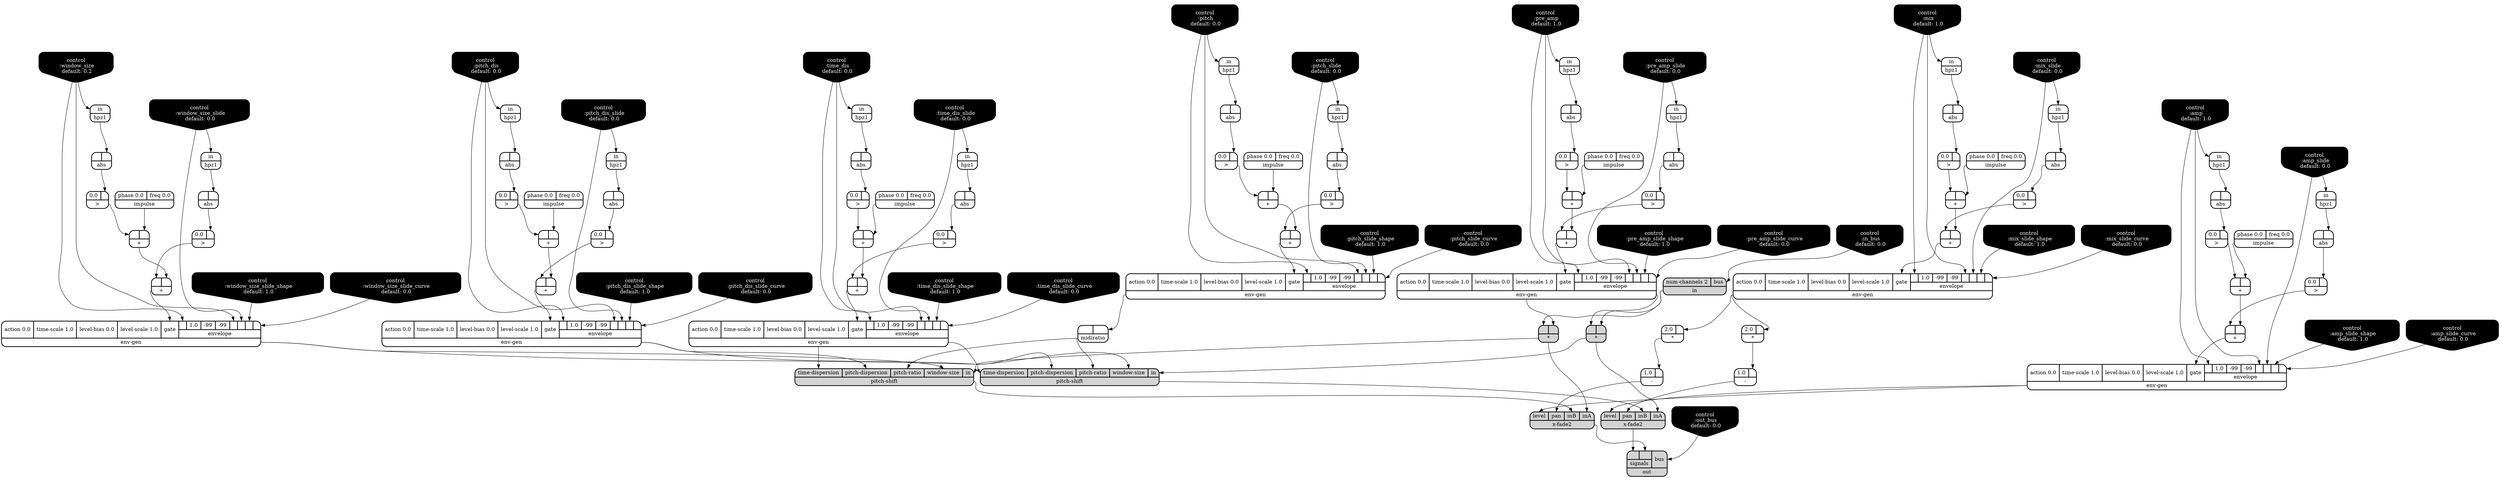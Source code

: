 digraph synthdef {
41 [label = "{{ <b> |<a> } |<__UG_NAME__>* }" style="filled, bold, rounded"  shape=record rankdir=LR];
94 [label = "{{ <b> 2.0|<a> } |<__UG_NAME__>* }" style="bold, rounded" shape=record rankdir=LR];
107 [label = "{{ <b> |<a> } |<__UG_NAME__>* }" style="filled, bold, rounded"  shape=record rankdir=LR];
109 [label = "{{ <b> 2.0|<a> } |<__UG_NAME__>* }" style="bold, rounded" shape=record rankdir=LR];
34 [label = "{{ <b> |<a> } |<__UG_NAME__>+ }" style="bold, rounded" shape=record rankdir=LR];
38 [label = "{{ <b> |<a> } |<__UG_NAME__>+ }" style="bold, rounded" shape=record rankdir=LR];
46 [label = "{{ <b> |<a> } |<__UG_NAME__>+ }" style="bold, rounded" shape=record rankdir=LR];
50 [label = "{{ <b> |<a> } |<__UG_NAME__>+ }" style="bold, rounded" shape=record rankdir=LR];
56 [label = "{{ <b> |<a> } |<__UG_NAME__>+ }" style="bold, rounded" shape=record rankdir=LR];
60 [label = "{{ <b> |<a> } |<__UG_NAME__>+ }" style="bold, rounded" shape=record rankdir=LR];
67 [label = "{{ <b> |<a> } |<__UG_NAME__>+ }" style="bold, rounded" shape=record rankdir=LR];
71 [label = "{{ <b> |<a> } |<__UG_NAME__>+ }" style="bold, rounded" shape=record rankdir=LR];
77 [label = "{{ <b> |<a> } |<__UG_NAME__>+ }" style="bold, rounded" shape=record rankdir=LR];
81 [label = "{{ <b> |<a> } |<__UG_NAME__>+ }" style="bold, rounded" shape=record rankdir=LR];
88 [label = "{{ <b> |<a> } |<__UG_NAME__>+ }" style="bold, rounded" shape=record rankdir=LR];
92 [label = "{{ <b> |<a> } |<__UG_NAME__>+ }" style="bold, rounded" shape=record rankdir=LR];
100 [label = "{{ <b> |<a> } |<__UG_NAME__>+ }" style="bold, rounded" shape=record rankdir=LR];
104 [label = "{{ <b> |<a> } |<__UG_NAME__>+ }" style="bold, rounded" shape=record rankdir=LR];
95 [label = "{{ <b> 1.0|<a> } |<__UG_NAME__>- }" style="bold, rounded" shape=record rankdir=LR];
110 [label = "{{ <b> 1.0|<a> } |<__UG_NAME__>- }" style="bold, rounded" shape=record rankdir=LR];
33 [label = "{{ <b> 0.0|<a> } |<__UG_NAME__>\> }" style="bold, rounded" shape=record rankdir=LR];
37 [label = "{{ <b> 0.0|<a> } |<__UG_NAME__>\> }" style="bold, rounded" shape=record rankdir=LR];
45 [label = "{{ <b> 0.0|<a> } |<__UG_NAME__>\> }" style="bold, rounded" shape=record rankdir=LR];
49 [label = "{{ <b> 0.0|<a> } |<__UG_NAME__>\> }" style="bold, rounded" shape=record rankdir=LR];
55 [label = "{{ <b> 0.0|<a> } |<__UG_NAME__>\> }" style="bold, rounded" shape=record rankdir=LR];
59 [label = "{{ <b> 0.0|<a> } |<__UG_NAME__>\> }" style="bold, rounded" shape=record rankdir=LR];
66 [label = "{{ <b> 0.0|<a> } |<__UG_NAME__>\> }" style="bold, rounded" shape=record rankdir=LR];
70 [label = "{{ <b> 0.0|<a> } |<__UG_NAME__>\> }" style="bold, rounded" shape=record rankdir=LR];
76 [label = "{{ <b> 0.0|<a> } |<__UG_NAME__>\> }" style="bold, rounded" shape=record rankdir=LR];
80 [label = "{{ <b> 0.0|<a> } |<__UG_NAME__>\> }" style="bold, rounded" shape=record rankdir=LR];
87 [label = "{{ <b> 0.0|<a> } |<__UG_NAME__>\> }" style="bold, rounded" shape=record rankdir=LR];
91 [label = "{{ <b> 0.0|<a> } |<__UG_NAME__>\> }" style="bold, rounded" shape=record rankdir=LR];
99 [label = "{{ <b> 0.0|<a> } |<__UG_NAME__>\> }" style="bold, rounded" shape=record rankdir=LR];
103 [label = "{{ <b> 0.0|<a> } |<__UG_NAME__>\> }" style="bold, rounded" shape=record rankdir=LR];
32 [label = "{{ <b> |<a> } |<__UG_NAME__>abs }" style="bold, rounded" shape=record rankdir=LR];
36 [label = "{{ <b> |<a> } |<__UG_NAME__>abs }" style="bold, rounded" shape=record rankdir=LR];
44 [label = "{{ <b> |<a> } |<__UG_NAME__>abs }" style="bold, rounded" shape=record rankdir=LR];
48 [label = "{{ <b> |<a> } |<__UG_NAME__>abs }" style="bold, rounded" shape=record rankdir=LR];
54 [label = "{{ <b> |<a> } |<__UG_NAME__>abs }" style="bold, rounded" shape=record rankdir=LR];
58 [label = "{{ <b> |<a> } |<__UG_NAME__>abs }" style="bold, rounded" shape=record rankdir=LR];
65 [label = "{{ <b> |<a> } |<__UG_NAME__>abs }" style="bold, rounded" shape=record rankdir=LR];
69 [label = "{{ <b> |<a> } |<__UG_NAME__>abs }" style="bold, rounded" shape=record rankdir=LR];
75 [label = "{{ <b> |<a> } |<__UG_NAME__>abs }" style="bold, rounded" shape=record rankdir=LR];
79 [label = "{{ <b> |<a> } |<__UG_NAME__>abs }" style="bold, rounded" shape=record rankdir=LR];
86 [label = "{{ <b> |<a> } |<__UG_NAME__>abs }" style="bold, rounded" shape=record rankdir=LR];
90 [label = "{{ <b> |<a> } |<__UG_NAME__>abs }" style="bold, rounded" shape=record rankdir=LR];
98 [label = "{{ <b> |<a> } |<__UG_NAME__>abs }" style="bold, rounded" shape=record rankdir=LR];
102 [label = "{{ <b> |<a> } |<__UG_NAME__>abs }" style="bold, rounded" shape=record rankdir=LR];
0 [label = "control
 :amp
 default: 1.0" shape=invhouse style="rounded, filled, bold" fillcolor=black fontcolor=white ]; 
1 [label = "control
 :amp_slide
 default: 0.0" shape=invhouse style="rounded, filled, bold" fillcolor=black fontcolor=white ]; 
2 [label = "control
 :amp_slide_shape
 default: 1.0" shape=invhouse style="rounded, filled, bold" fillcolor=black fontcolor=white ]; 
3 [label = "control
 :amp_slide_curve
 default: 0.0" shape=invhouse style="rounded, filled, bold" fillcolor=black fontcolor=white ]; 
4 [label = "control
 :mix
 default: 1.0" shape=invhouse style="rounded, filled, bold" fillcolor=black fontcolor=white ]; 
5 [label = "control
 :mix_slide
 default: 0.0" shape=invhouse style="rounded, filled, bold" fillcolor=black fontcolor=white ]; 
6 [label = "control
 :mix_slide_shape
 default: 1.0" shape=invhouse style="rounded, filled, bold" fillcolor=black fontcolor=white ]; 
7 [label = "control
 :mix_slide_curve
 default: 0.0" shape=invhouse style="rounded, filled, bold" fillcolor=black fontcolor=white ]; 
8 [label = "control
 :pre_amp
 default: 1.0" shape=invhouse style="rounded, filled, bold" fillcolor=black fontcolor=white ]; 
9 [label = "control
 :pre_amp_slide
 default: 0.0" shape=invhouse style="rounded, filled, bold" fillcolor=black fontcolor=white ]; 
10 [label = "control
 :pre_amp_slide_shape
 default: 1.0" shape=invhouse style="rounded, filled, bold" fillcolor=black fontcolor=white ]; 
11 [label = "control
 :pre_amp_slide_curve
 default: 0.0" shape=invhouse style="rounded, filled, bold" fillcolor=black fontcolor=white ]; 
12 [label = "control
 :pitch
 default: 0.0" shape=invhouse style="rounded, filled, bold" fillcolor=black fontcolor=white ]; 
13 [label = "control
 :pitch_slide
 default: 0.0" shape=invhouse style="rounded, filled, bold" fillcolor=black fontcolor=white ]; 
14 [label = "control
 :pitch_slide_shape
 default: 1.0" shape=invhouse style="rounded, filled, bold" fillcolor=black fontcolor=white ]; 
15 [label = "control
 :pitch_slide_curve
 default: 0.0" shape=invhouse style="rounded, filled, bold" fillcolor=black fontcolor=white ]; 
16 [label = "control
 :window_size
 default: 0.2" shape=invhouse style="rounded, filled, bold" fillcolor=black fontcolor=white ]; 
17 [label = "control
 :window_size_slide
 default: 0.0" shape=invhouse style="rounded, filled, bold" fillcolor=black fontcolor=white ]; 
18 [label = "control
 :window_size_slide_shape
 default: 1.0" shape=invhouse style="rounded, filled, bold" fillcolor=black fontcolor=white ]; 
19 [label = "control
 :window_size_slide_curve
 default: 0.0" shape=invhouse style="rounded, filled, bold" fillcolor=black fontcolor=white ]; 
20 [label = "control
 :pitch_dis
 default: 0.0" shape=invhouse style="rounded, filled, bold" fillcolor=black fontcolor=white ]; 
21 [label = "control
 :pitch_dis_slide
 default: 0.0" shape=invhouse style="rounded, filled, bold" fillcolor=black fontcolor=white ]; 
22 [label = "control
 :pitch_dis_slide_shape
 default: 1.0" shape=invhouse style="rounded, filled, bold" fillcolor=black fontcolor=white ]; 
23 [label = "control
 :pitch_dis_slide_curve
 default: 0.0" shape=invhouse style="rounded, filled, bold" fillcolor=black fontcolor=white ]; 
24 [label = "control
 :time_dis
 default: 0.0" shape=invhouse style="rounded, filled, bold" fillcolor=black fontcolor=white ]; 
25 [label = "control
 :time_dis_slide
 default: 0.0" shape=invhouse style="rounded, filled, bold" fillcolor=black fontcolor=white ]; 
26 [label = "control
 :time_dis_slide_shape
 default: 1.0" shape=invhouse style="rounded, filled, bold" fillcolor=black fontcolor=white ]; 
27 [label = "control
 :time_dis_slide_curve
 default: 0.0" shape=invhouse style="rounded, filled, bold" fillcolor=black fontcolor=white ]; 
28 [label = "control
 :in_bus
 default: 0.0" shape=invhouse style="rounded, filled, bold" fillcolor=black fontcolor=white ]; 
29 [label = "control
 :out_bus
 default: 0.0" shape=invhouse style="rounded, filled, bold" fillcolor=black fontcolor=white ]; 
39 [label = "{{ <action> action 0.0|<time____scale> time-scale 1.0|<level____bias> level-bias 0.0|<level____scale> level-scale 1.0|<gate> gate|{{<envelope___control___0>|1.0|-99|-99|<envelope___control___4>|<envelope___control___5>|<envelope___control___6>|<envelope___control___7>}|envelope}} |<__UG_NAME__>env-gen }" style="bold, rounded" shape=record rankdir=LR];
51 [label = "{{ <action> action 0.0|<time____scale> time-scale 1.0|<level____bias> level-bias 0.0|<level____scale> level-scale 1.0|<gate> gate|{{<envelope___control___0>|1.0|-99|-99|<envelope___control___4>|<envelope___control___5>|<envelope___control___6>|<envelope___control___7>}|envelope}} |<__UG_NAME__>env-gen }" style="bold, rounded" shape=record rankdir=LR];
61 [label = "{{ <action> action 0.0|<time____scale> time-scale 1.0|<level____bias> level-bias 0.0|<level____scale> level-scale 1.0|<gate> gate|{{<envelope___control___0>|1.0|-99|-99|<envelope___control___4>|<envelope___control___5>|<envelope___control___6>|<envelope___control___7>}|envelope}} |<__UG_NAME__>env-gen }" style="bold, rounded" shape=record rankdir=LR];
72 [label = "{{ <action> action 0.0|<time____scale> time-scale 1.0|<level____bias> level-bias 0.0|<level____scale> level-scale 1.0|<gate> gate|{{<envelope___control___0>|1.0|-99|-99|<envelope___control___4>|<envelope___control___5>|<envelope___control___6>|<envelope___control___7>}|envelope}} |<__UG_NAME__>env-gen }" style="bold, rounded" shape=record rankdir=LR];
82 [label = "{{ <action> action 0.0|<time____scale> time-scale 1.0|<level____bias> level-bias 0.0|<level____scale> level-scale 1.0|<gate> gate|{{<envelope___control___0>|1.0|-99|-99|<envelope___control___4>|<envelope___control___5>|<envelope___control___6>|<envelope___control___7>}|envelope}} |<__UG_NAME__>env-gen }" style="bold, rounded" shape=record rankdir=LR];
93 [label = "{{ <action> action 0.0|<time____scale> time-scale 1.0|<level____bias> level-bias 0.0|<level____scale> level-scale 1.0|<gate> gate|{{<envelope___control___0>|1.0|-99|-99|<envelope___control___4>|<envelope___control___5>|<envelope___control___6>|<envelope___control___7>}|envelope}} |<__UG_NAME__>env-gen }" style="bold, rounded" shape=record rankdir=LR];
105 [label = "{{ <action> action 0.0|<time____scale> time-scale 1.0|<level____bias> level-bias 0.0|<level____scale> level-scale 1.0|<gate> gate|{{<envelope___control___0>|1.0|-99|-99|<envelope___control___4>|<envelope___control___5>|<envelope___control___6>|<envelope___control___7>}|envelope}} |<__UG_NAME__>env-gen }" style="bold, rounded" shape=record rankdir=LR];
31 [label = "{{ <in> in} |<__UG_NAME__>hpz1 }" style="bold, rounded" shape=record rankdir=LR];
35 [label = "{{ <in> in} |<__UG_NAME__>hpz1 }" style="bold, rounded" shape=record rankdir=LR];
43 [label = "{{ <in> in} |<__UG_NAME__>hpz1 }" style="bold, rounded" shape=record rankdir=LR];
47 [label = "{{ <in> in} |<__UG_NAME__>hpz1 }" style="bold, rounded" shape=record rankdir=LR];
53 [label = "{{ <in> in} |<__UG_NAME__>hpz1 }" style="bold, rounded" shape=record rankdir=LR];
57 [label = "{{ <in> in} |<__UG_NAME__>hpz1 }" style="bold, rounded" shape=record rankdir=LR];
64 [label = "{{ <in> in} |<__UG_NAME__>hpz1 }" style="bold, rounded" shape=record rankdir=LR];
68 [label = "{{ <in> in} |<__UG_NAME__>hpz1 }" style="bold, rounded" shape=record rankdir=LR];
74 [label = "{{ <in> in} |<__UG_NAME__>hpz1 }" style="bold, rounded" shape=record rankdir=LR];
78 [label = "{{ <in> in} |<__UG_NAME__>hpz1 }" style="bold, rounded" shape=record rankdir=LR];
85 [label = "{{ <in> in} |<__UG_NAME__>hpz1 }" style="bold, rounded" shape=record rankdir=LR];
89 [label = "{{ <in> in} |<__UG_NAME__>hpz1 }" style="bold, rounded" shape=record rankdir=LR];
97 [label = "{{ <in> in} |<__UG_NAME__>hpz1 }" style="bold, rounded" shape=record rankdir=LR];
101 [label = "{{ <in> in} |<__UG_NAME__>hpz1 }" style="bold, rounded" shape=record rankdir=LR];
30 [label = "{{ <phase> phase 0.0|<freq> freq 0.0} |<__UG_NAME__>impulse }" style="bold, rounded" shape=record rankdir=LR];
42 [label = "{{ <phase> phase 0.0|<freq> freq 0.0} |<__UG_NAME__>impulse }" style="bold, rounded" shape=record rankdir=LR];
52 [label = "{{ <phase> phase 0.0|<freq> freq 0.0} |<__UG_NAME__>impulse }" style="bold, rounded" shape=record rankdir=LR];
63 [label = "{{ <phase> phase 0.0|<freq> freq 0.0} |<__UG_NAME__>impulse }" style="bold, rounded" shape=record rankdir=LR];
73 [label = "{{ <phase> phase 0.0|<freq> freq 0.0} |<__UG_NAME__>impulse }" style="bold, rounded" shape=record rankdir=LR];
84 [label = "{{ <phase> phase 0.0|<freq> freq 0.0} |<__UG_NAME__>impulse }" style="bold, rounded" shape=record rankdir=LR];
96 [label = "{{ <phase> phase 0.0|<freq> freq 0.0} |<__UG_NAME__>impulse }" style="bold, rounded" shape=record rankdir=LR];
40 [label = "{{ <num____channels> num-channels 2|<bus> bus} |<__UG_NAME__>in }" style="filled, bold, rounded"  shape=record rankdir=LR];
62 [label = "{{ <b> |<a> } |<__UG_NAME__>midiratio }" style="bold, rounded" shape=record rankdir=LR];
112 [label = "{{ {{<signals___x____fade2___0>|<signals___x____fade2___1>}|signals}|<bus> bus} |<__UG_NAME__>out }" style="filled, bold, rounded"  shape=record rankdir=LR];
83 [label = "{{ <time____dispersion> time-dispersion|<pitch____dispersion> pitch-dispersion|<pitch____ratio> pitch-ratio|<window____size> window-size|<in> in} |<__UG_NAME__>pitch-shift }" style="filled, bold, rounded"  shape=record rankdir=LR];
108 [label = "{{ <time____dispersion> time-dispersion|<pitch____dispersion> pitch-dispersion|<pitch____ratio> pitch-ratio|<window____size> window-size|<in> in} |<__UG_NAME__>pitch-shift }" style="filled, bold, rounded"  shape=record rankdir=LR];
106 [label = "{{ <level> level|<pan> pan|<inb> inB|<ina> inA} |<__UG_NAME__>x-fade2 }" style="filled, bold, rounded"  shape=record rankdir=LR];
111 [label = "{{ <level> level|<pan> pan|<inb> inB|<ina> inA} |<__UG_NAME__>x-fade2 }" style="filled, bold, rounded"  shape=record rankdir=LR];

39:__UG_NAME__ -> 41:a ;
40:__UG_NAME__ -> 41:b ;
93:__UG_NAME__ -> 94:a ;
39:__UG_NAME__ -> 107:a ;
40:__UG_NAME__ -> 107:b ;
93:__UG_NAME__ -> 109:a ;
30:__UG_NAME__ -> 34:a ;
33:__UG_NAME__ -> 34:b ;
34:__UG_NAME__ -> 38:a ;
37:__UG_NAME__ -> 38:b ;
42:__UG_NAME__ -> 46:a ;
45:__UG_NAME__ -> 46:b ;
46:__UG_NAME__ -> 50:a ;
49:__UG_NAME__ -> 50:b ;
52:__UG_NAME__ -> 56:a ;
55:__UG_NAME__ -> 56:b ;
56:__UG_NAME__ -> 60:a ;
59:__UG_NAME__ -> 60:b ;
63:__UG_NAME__ -> 67:a ;
66:__UG_NAME__ -> 67:b ;
67:__UG_NAME__ -> 71:a ;
70:__UG_NAME__ -> 71:b ;
73:__UG_NAME__ -> 77:a ;
76:__UG_NAME__ -> 77:b ;
77:__UG_NAME__ -> 81:a ;
80:__UG_NAME__ -> 81:b ;
84:__UG_NAME__ -> 88:a ;
87:__UG_NAME__ -> 88:b ;
88:__UG_NAME__ -> 92:a ;
91:__UG_NAME__ -> 92:b ;
96:__UG_NAME__ -> 100:a ;
99:__UG_NAME__ -> 100:b ;
100:__UG_NAME__ -> 104:a ;
103:__UG_NAME__ -> 104:b ;
94:__UG_NAME__ -> 95:a ;
109:__UG_NAME__ -> 110:a ;
32:__UG_NAME__ -> 33:a ;
36:__UG_NAME__ -> 37:a ;
44:__UG_NAME__ -> 45:a ;
48:__UG_NAME__ -> 49:a ;
54:__UG_NAME__ -> 55:a ;
58:__UG_NAME__ -> 59:a ;
65:__UG_NAME__ -> 66:a ;
69:__UG_NAME__ -> 70:a ;
75:__UG_NAME__ -> 76:a ;
79:__UG_NAME__ -> 80:a ;
86:__UG_NAME__ -> 87:a ;
90:__UG_NAME__ -> 91:a ;
98:__UG_NAME__ -> 99:a ;
102:__UG_NAME__ -> 103:a ;
31:__UG_NAME__ -> 32:a ;
35:__UG_NAME__ -> 36:a ;
43:__UG_NAME__ -> 44:a ;
47:__UG_NAME__ -> 48:a ;
53:__UG_NAME__ -> 54:a ;
57:__UG_NAME__ -> 58:a ;
64:__UG_NAME__ -> 65:a ;
68:__UG_NAME__ -> 69:a ;
74:__UG_NAME__ -> 75:a ;
78:__UG_NAME__ -> 79:a ;
85:__UG_NAME__ -> 86:a ;
89:__UG_NAME__ -> 90:a ;
97:__UG_NAME__ -> 98:a ;
101:__UG_NAME__ -> 102:a ;
8:__UG_NAME__ -> 39:envelope___control___0 ;
8:__UG_NAME__ -> 39:envelope___control___4 ;
9:__UG_NAME__ -> 39:envelope___control___5 ;
10:__UG_NAME__ -> 39:envelope___control___6 ;
11:__UG_NAME__ -> 39:envelope___control___7 ;
38:__UG_NAME__ -> 39:gate ;
16:__UG_NAME__ -> 51:envelope___control___0 ;
16:__UG_NAME__ -> 51:envelope___control___4 ;
17:__UG_NAME__ -> 51:envelope___control___5 ;
18:__UG_NAME__ -> 51:envelope___control___6 ;
19:__UG_NAME__ -> 51:envelope___control___7 ;
50:__UG_NAME__ -> 51:gate ;
12:__UG_NAME__ -> 61:envelope___control___0 ;
12:__UG_NAME__ -> 61:envelope___control___4 ;
13:__UG_NAME__ -> 61:envelope___control___5 ;
14:__UG_NAME__ -> 61:envelope___control___6 ;
15:__UG_NAME__ -> 61:envelope___control___7 ;
60:__UG_NAME__ -> 61:gate ;
20:__UG_NAME__ -> 72:envelope___control___0 ;
20:__UG_NAME__ -> 72:envelope___control___4 ;
21:__UG_NAME__ -> 72:envelope___control___5 ;
22:__UG_NAME__ -> 72:envelope___control___6 ;
23:__UG_NAME__ -> 72:envelope___control___7 ;
71:__UG_NAME__ -> 72:gate ;
24:__UG_NAME__ -> 82:envelope___control___0 ;
24:__UG_NAME__ -> 82:envelope___control___4 ;
25:__UG_NAME__ -> 82:envelope___control___5 ;
26:__UG_NAME__ -> 82:envelope___control___6 ;
27:__UG_NAME__ -> 82:envelope___control___7 ;
81:__UG_NAME__ -> 82:gate ;
4:__UG_NAME__ -> 93:envelope___control___0 ;
4:__UG_NAME__ -> 93:envelope___control___4 ;
5:__UG_NAME__ -> 93:envelope___control___5 ;
6:__UG_NAME__ -> 93:envelope___control___6 ;
7:__UG_NAME__ -> 93:envelope___control___7 ;
92:__UG_NAME__ -> 93:gate ;
0:__UG_NAME__ -> 105:envelope___control___0 ;
0:__UG_NAME__ -> 105:envelope___control___4 ;
1:__UG_NAME__ -> 105:envelope___control___5 ;
2:__UG_NAME__ -> 105:envelope___control___6 ;
3:__UG_NAME__ -> 105:envelope___control___7 ;
104:__UG_NAME__ -> 105:gate ;
8:__UG_NAME__ -> 31:in ;
9:__UG_NAME__ -> 35:in ;
16:__UG_NAME__ -> 43:in ;
17:__UG_NAME__ -> 47:in ;
12:__UG_NAME__ -> 53:in ;
13:__UG_NAME__ -> 57:in ;
20:__UG_NAME__ -> 64:in ;
21:__UG_NAME__ -> 68:in ;
24:__UG_NAME__ -> 74:in ;
25:__UG_NAME__ -> 78:in ;
4:__UG_NAME__ -> 85:in ;
5:__UG_NAME__ -> 89:in ;
0:__UG_NAME__ -> 97:in ;
1:__UG_NAME__ -> 101:in ;
28:__UG_NAME__ -> 40:bus ;
61:__UG_NAME__ -> 62:a ;
29:__UG_NAME__ -> 112:bus ;
111:__UG_NAME__ -> 112:signals___x____fade2___0 ;
106:__UG_NAME__ -> 112:signals___x____fade2___1 ;
41:__UG_NAME__ -> 83:in ;
51:__UG_NAME__ -> 83:window____size ;
62:__UG_NAME__ -> 83:pitch____ratio ;
72:__UG_NAME__ -> 83:pitch____dispersion ;
82:__UG_NAME__ -> 83:time____dispersion ;
107:__UG_NAME__ -> 108:in ;
51:__UG_NAME__ -> 108:window____size ;
62:__UG_NAME__ -> 108:pitch____ratio ;
72:__UG_NAME__ -> 108:pitch____dispersion ;
82:__UG_NAME__ -> 108:time____dispersion ;
41:__UG_NAME__ -> 106:ina ;
83:__UG_NAME__ -> 106:inb ;
95:__UG_NAME__ -> 106:pan ;
105:__UG_NAME__ -> 106:level ;
107:__UG_NAME__ -> 111:ina ;
108:__UG_NAME__ -> 111:inb ;
110:__UG_NAME__ -> 111:pan ;
105:__UG_NAME__ -> 111:level ;

}